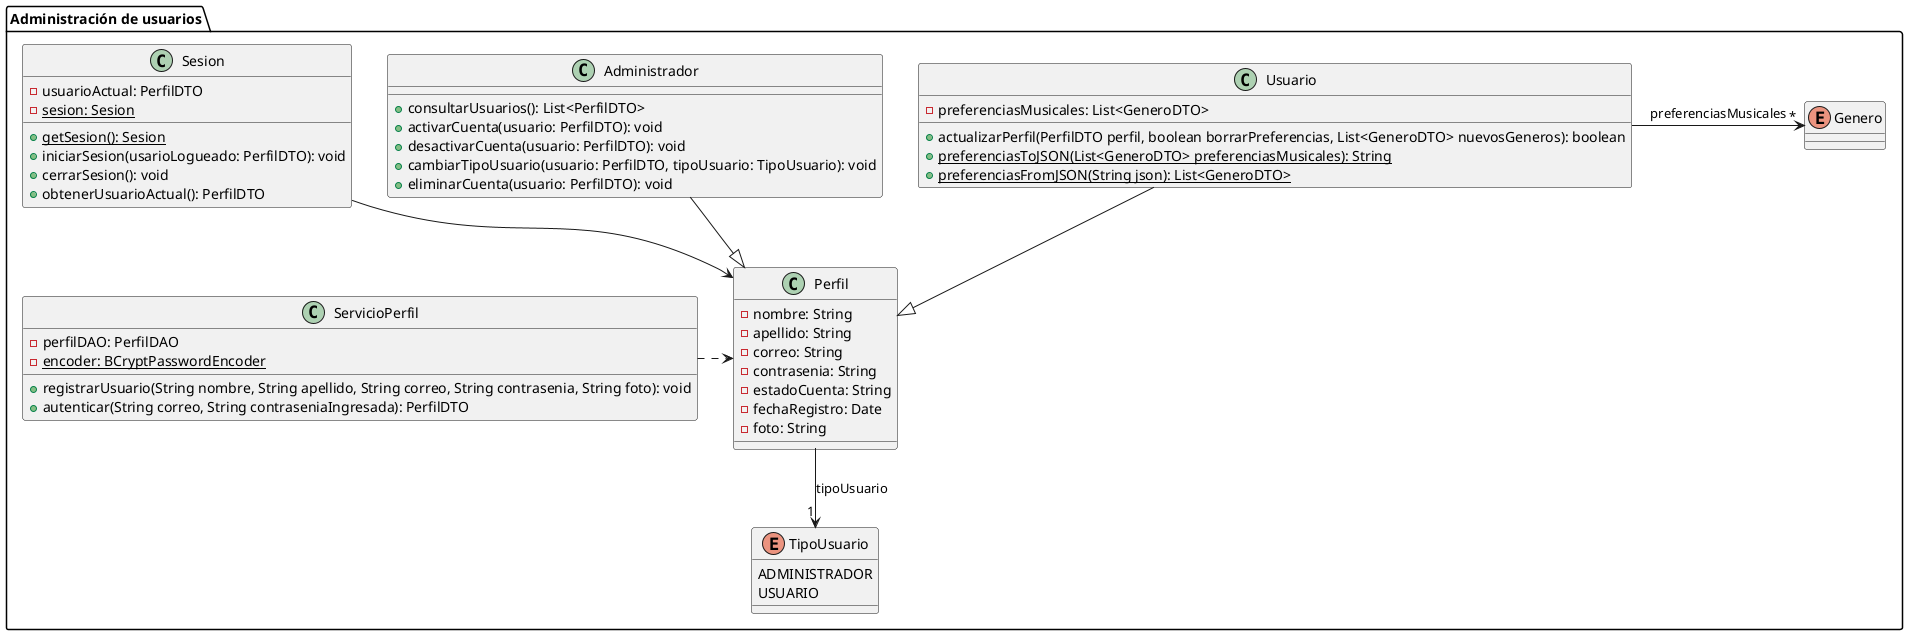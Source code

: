 @startuml
package "Administración de usuarios" {
  class Perfil {
    - nombre: String
    - apellido: String
    - correo: String
    - contrasenia: String
    - estadoCuenta: String
    - fechaRegistro: Date
    - foto: String
  }

  class Usuario {
    - preferenciasMusicales: List<GeneroDTO>
    + actualizarPerfil(PerfilDTO perfil, boolean borrarPreferencias, List<GeneroDTO> nuevosGeneros): boolean
    + {static} preferenciasToJSON(List<GeneroDTO> preferenciasMusicales): String
    + {static}  preferenciasFromJSON(String json): List<GeneroDTO>
  }

  class Administrador {
    + consultarUsuarios(): List<PerfilDTO>
    + activarCuenta(usuario: PerfilDTO): void
    + desactivarCuenta(usuario: PerfilDTO): void
    + cambiarTipoUsuario(usuario: PerfilDTO, tipoUsuario: TipoUsuario): void
    + eliminarCuenta(usuario: PerfilDTO): void
  }

  class ServicioPerfil {
    - perfilDAO: PerfilDAO
    - {static} encoder: BCryptPasswordEncoder
    + registrarUsuario(String nombre, String apellido, String correo, String contrasenia, String foto): void
    + autenticar(String correo, String contraseniaIngresada): PerfilDTO
  }
  Enum TipoUsuario {
  ADMINISTRADOR
  USUARIO
  }
  class Sesion {
    - usuarioActual: PerfilDTO
    - {static} sesion: Sesion
    + {static} getSesion(): Sesion
    + iniciarSesion(usarioLogueado: PerfilDTO): void
    + cerrarSesion(): void
    + obtenerUsuarioActual(): PerfilDTO
  }

  Enum Genero

  ServicioPerfil .> Perfil
  Usuario --|> Perfil
  Administrador --|> Perfil
  Usuario -> "*" Genero : preferenciasMusicales
  Perfil --> "1" TipoUsuario: tipoUsuario
  Sesion --> Perfil

}



@enduml
